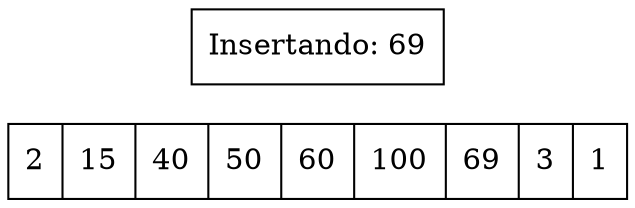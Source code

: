 digraph G{ node [shape = record ];
 rankdir=LR;X[label="{ 2|15|40|50|60|100|69|3|1}" pos = "10,1!" ]puntDer[label="Insertando: 69" pos = "9,2!"] 
}
